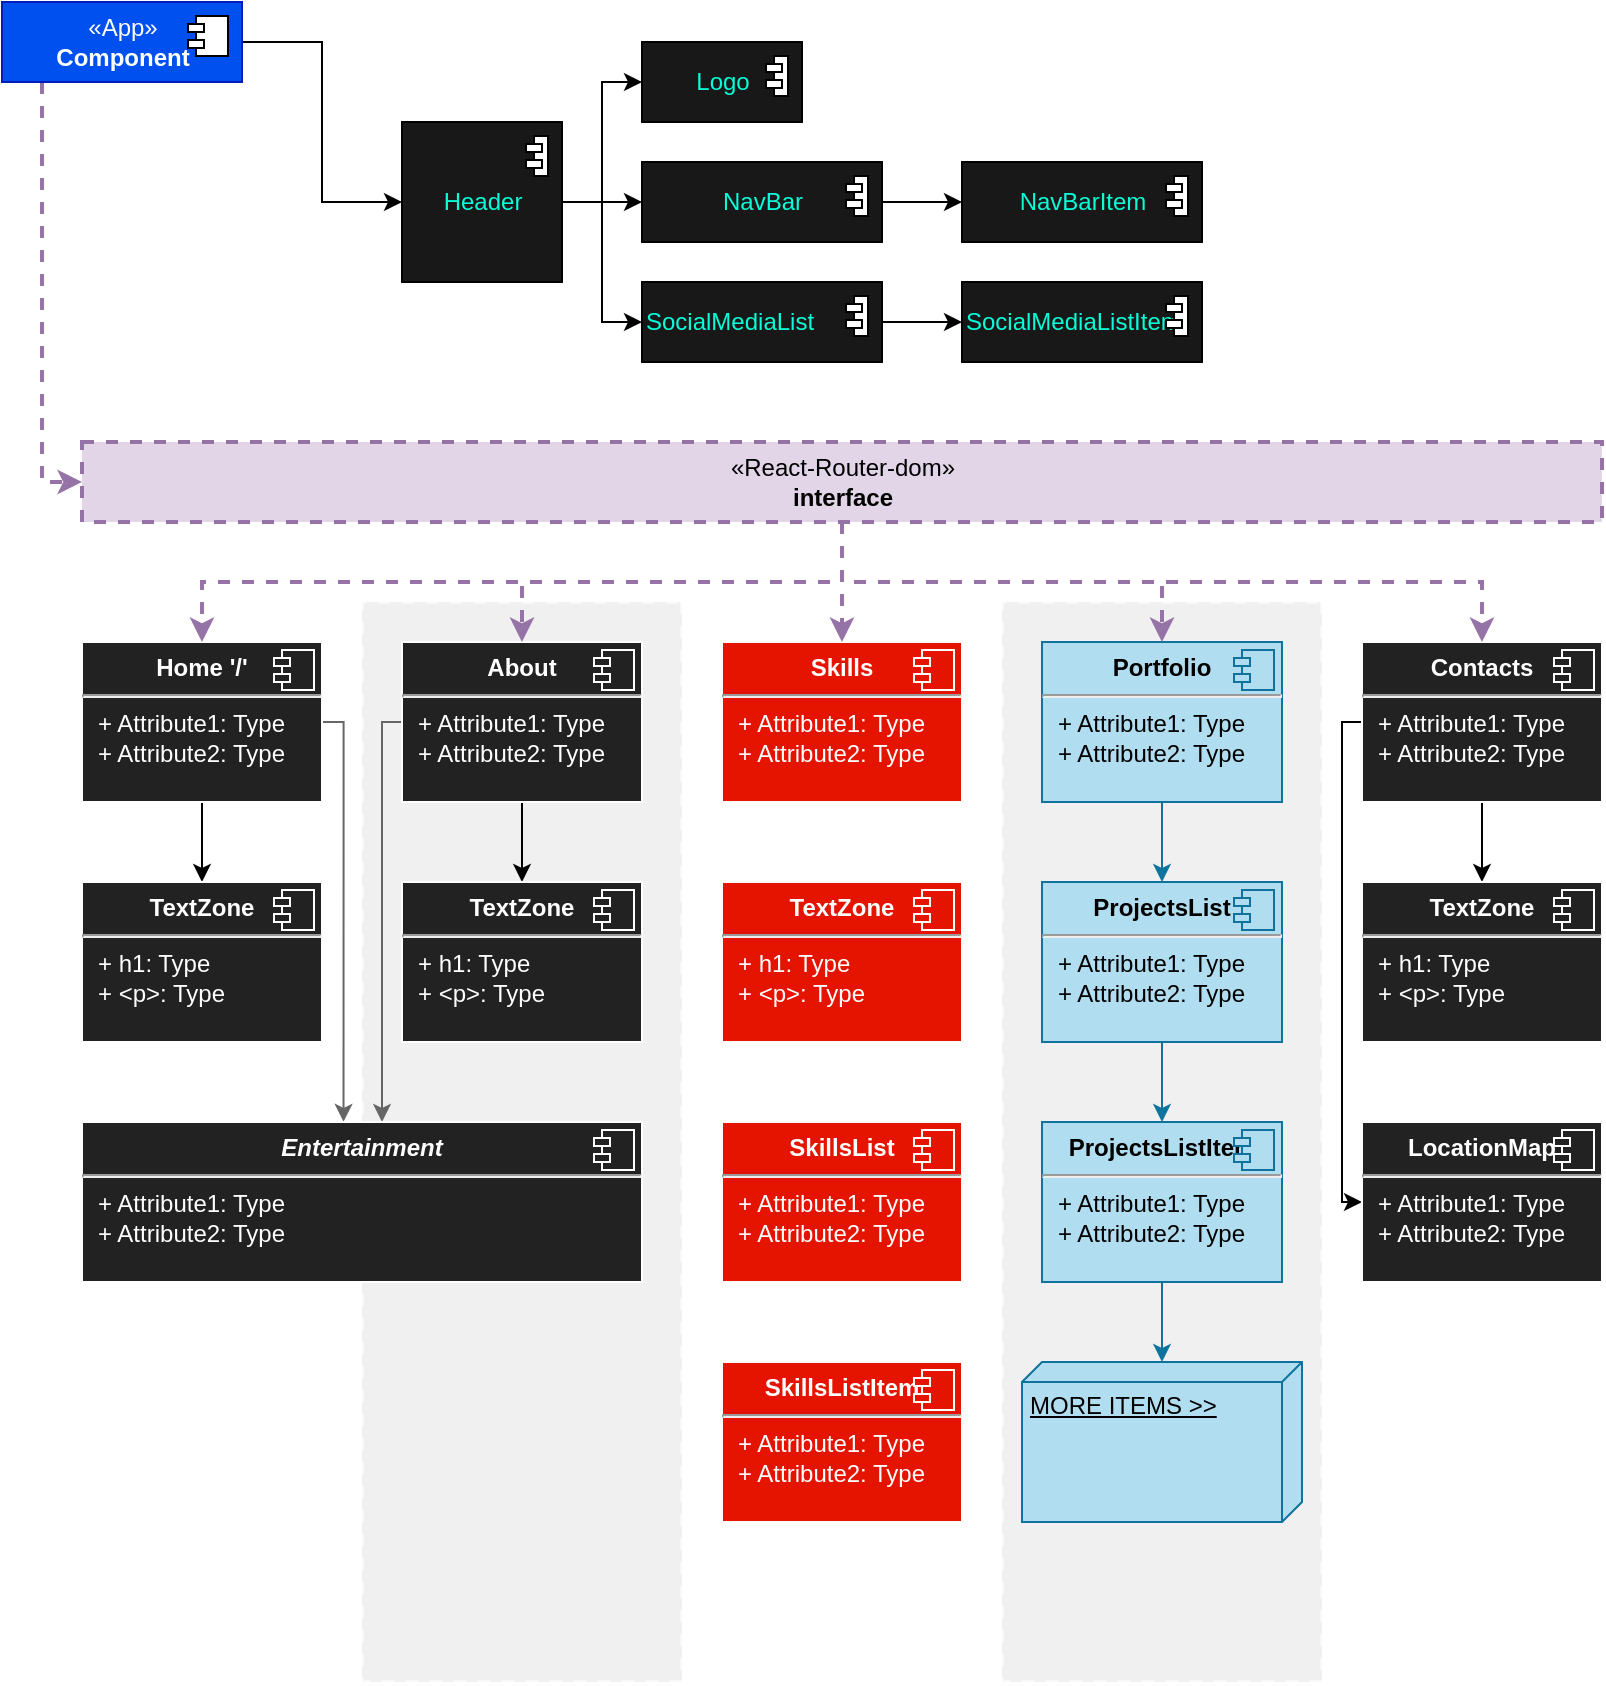 <mxfile version="14.1.8" type="device" pages="3"><diagram id="J6ObZEXOamlkJcI2f9QX" name="Page-1"><mxGraphModel dx="1422" dy="839" grid="1" gridSize="10" guides="1" tooltips="1" connect="1" arrows="1" fold="1" page="1" pageScale="1" pageWidth="827" pageHeight="1169" math="0" shadow="0"><root><mxCell id="0"/><mxCell id="1" parent="0"/><mxCell id="Z5qd-bYq5E3X8kRsBepY-2" value="" style="rounded=0;whiteSpace=wrap;html=1;dashed=1;strokeColor=#FFFFFF;strokeWidth=2;fontColor=#FFFFFF;align=left;fillColor=#E6E6E6;opacity=60;direction=south;" vertex="1" parent="1"><mxGeometry x="500" y="300" width="160" height="540" as="geometry"/></mxCell><mxCell id="Z5qd-bYq5E3X8kRsBepY-1" value="" style="rounded=0;whiteSpace=wrap;html=1;dashed=1;strokeColor=#FFFFFF;strokeWidth=2;fontColor=#FFFFFF;align=left;fillColor=#E6E6E6;opacity=60;direction=south;" vertex="1" parent="1"><mxGeometry x="180" y="300" width="160" height="540" as="geometry"/></mxCell><mxCell id="VD9a4m_4JZtE_45SuSU3-88" value="" style="edgeStyle=orthogonalEdgeStyle;rounded=0;orthogonalLoop=1;jettySize=auto;html=1;fontColor=#FFFFFF;fillColor=#b1ddf0;strokeColor=#10739e;" edge="1" parent="1" source="VD9a4m_4JZtE_45SuSU3-3" target="VD9a4m_4JZtE_45SuSU3-30"><mxGeometry relative="1" as="geometry"/></mxCell><mxCell id="VD9a4m_4JZtE_45SuSU3-3" value="&lt;p style=&quot;margin: 0px ; margin-top: 6px ; text-align: center&quot;&gt;&lt;b&gt;Portfolio&lt;/b&gt;&lt;/p&gt;&lt;hr&gt;&lt;p style=&quot;margin: 0px ; margin-left: 8px&quot;&gt;+ Attribute1: Type&lt;br&gt;+ Attribute2: Type&lt;/p&gt;" style="align=left;overflow=fill;html=1;dropTarget=0;fillColor=#b1ddf0;strokeColor=#10739e;" vertex="1" parent="1"><mxGeometry x="520" y="320" width="120" height="80" as="geometry"/></mxCell><mxCell id="VD9a4m_4JZtE_45SuSU3-4" value="" style="shape=component;jettyWidth=8;jettyHeight=4;fillColor=#b1ddf0;strokeColor=#10739e;" vertex="1" parent="VD9a4m_4JZtE_45SuSU3-3"><mxGeometry x="1" width="20" height="20" relative="1" as="geometry"><mxPoint x="-24" y="4" as="offset"/></mxGeometry></mxCell><mxCell id="VD9a4m_4JZtE_45SuSU3-84" value="" style="edgeStyle=orthogonalEdgeStyle;rounded=0;orthogonalLoop=1;jettySize=auto;html=1;fontColor=#FFFFFF;" edge="1" parent="1" source="VD9a4m_4JZtE_45SuSU3-5" target="VD9a4m_4JZtE_45SuSU3-25"><mxGeometry relative="1" as="geometry"/></mxCell><mxCell id="Z5qd-bYq5E3X8kRsBepY-4" style="edgeStyle=orthogonalEdgeStyle;rounded=0;orthogonalLoop=1;jettySize=auto;html=1;strokeColor=#666666;strokeWidth=1;fontColor=#FFFFFF;" edge="1" parent="1" source="VD9a4m_4JZtE_45SuSU3-5" target="VD9a4m_4JZtE_45SuSU3-34"><mxGeometry relative="1" as="geometry"><Array as="points"><mxPoint x="190" y="360"/></Array></mxGeometry></mxCell><mxCell id="VD9a4m_4JZtE_45SuSU3-5" value="&lt;p style=&quot;margin: 0px ; margin-top: 6px ; text-align: center&quot;&gt;&lt;b&gt;About&lt;/b&gt;&lt;/p&gt;&lt;hr&gt;&lt;p style=&quot;margin: 0px ; margin-left: 8px&quot;&gt;+ Attribute1: Type&lt;br&gt;+ Attribute2: Type&lt;/p&gt;" style="align=left;overflow=fill;html=1;dropTarget=0;fillColor=#222222;strokeColor=#FFFFFF;fontColor=#FFFFFF;" vertex="1" parent="1"><mxGeometry x="200" y="320" width="120" height="80" as="geometry"/></mxCell><mxCell id="VD9a4m_4JZtE_45SuSU3-6" value="" style="shape=component;jettyWidth=8;jettyHeight=4;fillColor=#222222;strokeColor=#FFFFFF;fontColor=#FFFFFF;" vertex="1" parent="VD9a4m_4JZtE_45SuSU3-5"><mxGeometry x="1" width="20" height="20" relative="1" as="geometry"><mxPoint x="-24" y="4" as="offset"/></mxGeometry></mxCell><mxCell id="VD9a4m_4JZtE_45SuSU3-83" value="" style="edgeStyle=orthogonalEdgeStyle;rounded=0;orthogonalLoop=1;jettySize=auto;html=1;fontColor=#FFFFFF;" edge="1" parent="1" source="VD9a4m_4JZtE_45SuSU3-7" target="VD9a4m_4JZtE_45SuSU3-23"><mxGeometry relative="1" as="geometry"/></mxCell><mxCell id="Z5qd-bYq5E3X8kRsBepY-3" style="edgeStyle=orthogonalEdgeStyle;rounded=0;orthogonalLoop=1;jettySize=auto;html=1;entryX=0.467;entryY=-0.001;entryDx=0;entryDy=0;entryPerimeter=0;strokeColor=#666666;strokeWidth=1;fontColor=#FFFFFF;" edge="1" parent="1" source="VD9a4m_4JZtE_45SuSU3-7" target="VD9a4m_4JZtE_45SuSU3-34"><mxGeometry relative="1" as="geometry"><Array as="points"><mxPoint x="171" y="360"/></Array></mxGeometry></mxCell><mxCell id="VD9a4m_4JZtE_45SuSU3-7" value="&lt;p style=&quot;margin: 0px ; margin-top: 6px ; text-align: center&quot;&gt;&lt;b&gt;Home '&lt;/b&gt;&lt;b&gt;/'&lt;/b&gt;&lt;/p&gt;&lt;hr&gt;&lt;p style=&quot;margin: 0px ; margin-left: 8px&quot;&gt;+ Attribute1: Type&lt;br&gt;+ Attribute2: Type&lt;/p&gt;" style="align=left;overflow=fill;html=1;dropTarget=0;fillColor=#222222;strokeColor=#FFFFFF;fontColor=#FFFFFF;" vertex="1" parent="1"><mxGeometry x="40" y="320" width="120" height="80" as="geometry"/></mxCell><mxCell id="VD9a4m_4JZtE_45SuSU3-8" value="" style="shape=component;jettyWidth=8;jettyHeight=4;fillColor=#222222;strokeColor=#FFFFFF;fontColor=#FFFFFF;" vertex="1" parent="VD9a4m_4JZtE_45SuSU3-7"><mxGeometry x="1" width="20" height="20" relative="1" as="geometry"><mxPoint x="-24" y="4" as="offset"/></mxGeometry></mxCell><mxCell id="VD9a4m_4JZtE_45SuSU3-89" value="" style="edgeStyle=orthogonalEdgeStyle;rounded=0;orthogonalLoop=1;jettySize=auto;html=1;fontColor=#FFFFFF;" edge="1" parent="1" source="VD9a4m_4JZtE_45SuSU3-9" target="VD9a4m_4JZtE_45SuSU3-19"><mxGeometry relative="1" as="geometry"/></mxCell><mxCell id="VD9a4m_4JZtE_45SuSU3-93" style="edgeStyle=orthogonalEdgeStyle;rounded=0;orthogonalLoop=1;jettySize=auto;html=1;entryX=0;entryY=0.5;entryDx=0;entryDy=0;fontColor=#FFFFFF;" edge="1" parent="1" source="VD9a4m_4JZtE_45SuSU3-9" target="VD9a4m_4JZtE_45SuSU3-32"><mxGeometry relative="1" as="geometry"><Array as="points"><mxPoint x="670" y="360"/><mxPoint x="670" y="600"/></Array></mxGeometry></mxCell><mxCell id="VD9a4m_4JZtE_45SuSU3-9" value="&lt;p style=&quot;margin: 0px ; margin-top: 6px ; text-align: center&quot;&gt;&lt;b&gt;Contacts&lt;/b&gt;&lt;/p&gt;&lt;hr&gt;&lt;p style=&quot;margin: 0px ; margin-left: 8px&quot;&gt;+ Attribute1: Type&lt;br&gt;+ Attribute2: Type&lt;/p&gt;" style="align=left;overflow=fill;html=1;dropTarget=0;fillColor=#222222;strokeColor=#FFFFFF;fontColor=#FFFFFF;" vertex="1" parent="1"><mxGeometry x="680" y="320" width="120" height="80" as="geometry"/></mxCell><mxCell id="VD9a4m_4JZtE_45SuSU3-10" value="" style="shape=component;jettyWidth=8;jettyHeight=4;fillColor=#222222;strokeColor=#FFFFFF;fontColor=#FFFFFF;" vertex="1" parent="VD9a4m_4JZtE_45SuSU3-9"><mxGeometry x="1" width="20" height="20" relative="1" as="geometry"><mxPoint x="-24" y="4" as="offset"/></mxGeometry></mxCell><mxCell id="VD9a4m_4JZtE_45SuSU3-13" value="&lt;p style=&quot;margin: 0px ; margin-top: 6px ; text-align: center&quot;&gt;&lt;b&gt;TextZone&lt;/b&gt;&lt;/p&gt;&lt;hr&gt;&lt;p style=&quot;margin: 0px ; margin-left: 8px&quot;&gt;+ h1: Type&lt;br&gt;+ &amp;lt;p&amp;gt;: Type&lt;/p&gt;" style="align=left;overflow=fill;html=1;dropTarget=0;fillColor=#e51400;fontColor=#ffffff;strokeColor=#FFFFFF;" vertex="1" parent="1"><mxGeometry x="360" y="440" width="120" height="80" as="geometry"/></mxCell><mxCell id="VD9a4m_4JZtE_45SuSU3-14" value="" style="shape=component;jettyWidth=8;jettyHeight=4;fillColor=#e51400;fontColor=#ffffff;strokeColor=#FFFFFF;" vertex="1" parent="VD9a4m_4JZtE_45SuSU3-13"><mxGeometry x="1" width="20" height="20" relative="1" as="geometry"><mxPoint x="-24" y="4" as="offset"/></mxGeometry></mxCell><mxCell id="VD9a4m_4JZtE_45SuSU3-87" value="" style="edgeStyle=orthogonalEdgeStyle;rounded=0;orthogonalLoop=1;jettySize=auto;html=1;fontColor=#FFFFFF;fillColor=#e51400;strokeColor=#FFFFFF;" edge="1" parent="1" source="VD9a4m_4JZtE_45SuSU3-15" target="VD9a4m_4JZtE_45SuSU3-13"><mxGeometry relative="1" as="geometry"/></mxCell><mxCell id="VD9a4m_4JZtE_45SuSU3-92" style="edgeStyle=orthogonalEdgeStyle;rounded=0;orthogonalLoop=1;jettySize=auto;html=1;entryX=-0.002;entryY=0.646;entryDx=0;entryDy=0;entryPerimeter=0;fontColor=#FFFFFF;fillColor=#e51400;strokeColor=#FFFFFF;" edge="1" parent="1" source="VD9a4m_4JZtE_45SuSU3-15" target="VD9a4m_4JZtE_45SuSU3-17"><mxGeometry relative="1" as="geometry"><Array as="points"><mxPoint x="350" y="360"/><mxPoint x="350" y="612"/></Array></mxGeometry></mxCell><mxCell id="VD9a4m_4JZtE_45SuSU3-15" value="&lt;p style=&quot;margin: 0px ; margin-top: 6px ; text-align: center&quot;&gt;&lt;b&gt;Skills&lt;/b&gt;&lt;/p&gt;&lt;hr&gt;&lt;p style=&quot;margin: 0px ; margin-left: 8px&quot;&gt;+ Attribute1: Type&lt;br&gt;+ Attribute2: Type&lt;/p&gt;" style="align=left;overflow=fill;html=1;dropTarget=0;fillColor=#e51400;fontColor=#ffffff;strokeColor=#FFFFFF;" vertex="1" parent="1"><mxGeometry x="360" y="320" width="120" height="80" as="geometry"/></mxCell><mxCell id="VD9a4m_4JZtE_45SuSU3-16" value="" style="shape=component;jettyWidth=8;jettyHeight=4;fillColor=#e51400;fontColor=#ffffff;strokeColor=#FFFFFF;" vertex="1" parent="VD9a4m_4JZtE_45SuSU3-15"><mxGeometry x="1" width="20" height="20" relative="1" as="geometry"><mxPoint x="-24" y="4" as="offset"/></mxGeometry></mxCell><mxCell id="VD9a4m_4JZtE_45SuSU3-91" value="" style="edgeStyle=orthogonalEdgeStyle;rounded=0;orthogonalLoop=1;jettySize=auto;html=1;fontColor=#FFFFFF;fillColor=#e51400;strokeColor=#FFFFFF;" edge="1" parent="1" source="VD9a4m_4JZtE_45SuSU3-17" target="VD9a4m_4JZtE_45SuSU3-38"><mxGeometry relative="1" as="geometry"/></mxCell><mxCell id="VD9a4m_4JZtE_45SuSU3-17" value="&lt;p style=&quot;margin: 0px ; margin-top: 6px ; text-align: center&quot;&gt;&lt;b&gt;SkillsList&lt;/b&gt;&lt;/p&gt;&lt;hr&gt;&lt;p style=&quot;margin: 0px ; margin-left: 8px&quot;&gt;+ Attribute1: Type&lt;br&gt;+ Attribute2: Type&lt;/p&gt;" style="align=left;overflow=fill;html=1;dropTarget=0;fillColor=#e51400;fontColor=#ffffff;strokeColor=#FFFFFF;" vertex="1" parent="1"><mxGeometry x="360" y="560" width="120" height="80" as="geometry"/></mxCell><mxCell id="VD9a4m_4JZtE_45SuSU3-18" value="" style="shape=component;jettyWidth=8;jettyHeight=4;fillColor=#e51400;fontColor=#ffffff;strokeColor=#FFFFFF;" vertex="1" parent="VD9a4m_4JZtE_45SuSU3-17"><mxGeometry x="1" width="20" height="20" relative="1" as="geometry"><mxPoint x="-24" y="4" as="offset"/></mxGeometry></mxCell><mxCell id="VD9a4m_4JZtE_45SuSU3-19" value="&lt;p style=&quot;margin: 0px ; margin-top: 6px ; text-align: center&quot;&gt;&lt;b&gt;TextZone&lt;/b&gt;&lt;/p&gt;&lt;hr&gt;&lt;p style=&quot;margin: 0px ; margin-left: 8px&quot;&gt;+ h1: Type&lt;br&gt;+ &amp;lt;p&amp;gt;: Type&lt;/p&gt;" style="align=left;overflow=fill;html=1;dropTarget=0;fillColor=#222222;strokeColor=#FFFFFF;fontColor=#FFFFFF;" vertex="1" parent="1"><mxGeometry x="680" y="440" width="120" height="80" as="geometry"/></mxCell><mxCell id="VD9a4m_4JZtE_45SuSU3-20" value="" style="shape=component;jettyWidth=8;jettyHeight=4;fillColor=#222222;strokeColor=#FFFFFF;fontColor=#FFFFFF;" vertex="1" parent="VD9a4m_4JZtE_45SuSU3-19"><mxGeometry x="1" width="20" height="20" relative="1" as="geometry"><mxPoint x="-24" y="4" as="offset"/></mxGeometry></mxCell><mxCell id="VD9a4m_4JZtE_45SuSU3-23" value="&lt;p style=&quot;margin: 0px ; margin-top: 6px ; text-align: center&quot;&gt;&lt;b&gt;TextZone&lt;/b&gt;&lt;/p&gt;&lt;hr&gt;&lt;p style=&quot;margin: 0px ; margin-left: 8px&quot;&gt;+ h1: Type&lt;br&gt;+ &amp;lt;p&amp;gt;: Type&lt;/p&gt;" style="align=left;overflow=fill;html=1;dropTarget=0;fillColor=#222222;strokeColor=#FFFFFF;fontColor=#FFFFFF;" vertex="1" parent="1"><mxGeometry x="40" y="440" width="120" height="80" as="geometry"/></mxCell><mxCell id="VD9a4m_4JZtE_45SuSU3-24" value="" style="shape=component;jettyWidth=8;jettyHeight=4;fillColor=#222222;strokeColor=#FFFFFF;fontColor=#FFFFFF;" vertex="1" parent="VD9a4m_4JZtE_45SuSU3-23"><mxGeometry x="1" width="20" height="20" relative="1" as="geometry"><mxPoint x="-24" y="4" as="offset"/></mxGeometry></mxCell><mxCell id="VD9a4m_4JZtE_45SuSU3-25" value="&lt;p style=&quot;margin: 0px ; margin-top: 6px ; text-align: center&quot;&gt;&lt;b&gt;TextZone&lt;/b&gt;&lt;/p&gt;&lt;hr&gt;&lt;p style=&quot;margin: 0px ; margin-left: 8px&quot;&gt;+ h1: Type&lt;br&gt;+ &amp;lt;p&amp;gt;: Type&lt;/p&gt;" style="align=left;overflow=fill;html=1;dropTarget=0;fillColor=#222222;strokeColor=#FFFFFF;fontColor=#FFFFFF;" vertex="1" parent="1"><mxGeometry x="200" y="440" width="120" height="80" as="geometry"/></mxCell><mxCell id="VD9a4m_4JZtE_45SuSU3-26" value="" style="shape=component;jettyWidth=8;jettyHeight=4;fillColor=#222222;strokeColor=#FFFFFF;fontColor=#FFFFFF;" vertex="1" parent="VD9a4m_4JZtE_45SuSU3-25"><mxGeometry x="1" width="20" height="20" relative="1" as="geometry"><mxPoint x="-24" y="4" as="offset"/></mxGeometry></mxCell><mxCell id="VD9a4m_4JZtE_45SuSU3-90" value="" style="edgeStyle=orthogonalEdgeStyle;rounded=0;orthogonalLoop=1;jettySize=auto;html=1;fontColor=#FFFFFF;fillColor=#b1ddf0;strokeColor=#10739e;" edge="1" parent="1" source="VD9a4m_4JZtE_45SuSU3-30" target="VD9a4m_4JZtE_45SuSU3-36"><mxGeometry relative="1" as="geometry"/></mxCell><mxCell id="VD9a4m_4JZtE_45SuSU3-30" value="&lt;p style=&quot;margin: 0px ; margin-top: 6px ; text-align: center&quot;&gt;&lt;b&gt;ProjectsList&lt;/b&gt;&lt;/p&gt;&lt;hr&gt;&lt;p style=&quot;margin: 0px ; margin-left: 8px&quot;&gt;+ Attribute1: Type&lt;br&gt;+ Attribute2: Type&lt;/p&gt;" style="align=left;overflow=fill;html=1;dropTarget=0;fillColor=#b1ddf0;strokeColor=#10739e;" vertex="1" parent="1"><mxGeometry x="520" y="440" width="120" height="80" as="geometry"/></mxCell><mxCell id="VD9a4m_4JZtE_45SuSU3-31" value="" style="shape=component;jettyWidth=8;jettyHeight=4;fillColor=#b1ddf0;strokeColor=#10739e;" vertex="1" parent="VD9a4m_4JZtE_45SuSU3-30"><mxGeometry x="1" width="20" height="20" relative="1" as="geometry"><mxPoint x="-24" y="4" as="offset"/></mxGeometry></mxCell><mxCell id="VD9a4m_4JZtE_45SuSU3-32" value="&lt;p style=&quot;margin: 0px ; margin-top: 6px ; text-align: center&quot;&gt;&lt;b&gt;LocationMap&lt;/b&gt;&lt;/p&gt;&lt;hr&gt;&lt;p style=&quot;margin: 0px ; margin-left: 8px&quot;&gt;+ Attribute1: Type&lt;br&gt;+ Attribute2: Type&lt;/p&gt;" style="align=left;overflow=fill;html=1;dropTarget=0;fillColor=#222222;strokeColor=#FFFFFF;fontColor=#FFFFFF;" vertex="1" parent="1"><mxGeometry x="680" y="560" width="120" height="80" as="geometry"/></mxCell><mxCell id="VD9a4m_4JZtE_45SuSU3-33" value="" style="shape=component;jettyWidth=8;jettyHeight=4;fillColor=#222222;strokeColor=#FFFFFF;fontColor=#FFFFFF;" vertex="1" parent="VD9a4m_4JZtE_45SuSU3-32"><mxGeometry x="1" width="20" height="20" relative="1" as="geometry"><mxPoint x="-24" y="4" as="offset"/></mxGeometry></mxCell><mxCell id="VD9a4m_4JZtE_45SuSU3-34" value="&lt;p style=&quot;margin: 0px ; margin-top: 6px ; text-align: center&quot;&gt;&lt;b&gt;&lt;i&gt;Entertainment&lt;/i&gt;&lt;/b&gt;&lt;/p&gt;&lt;hr&gt;&lt;p style=&quot;margin: 0px ; margin-left: 8px&quot;&gt;+ Attribute1: Type&lt;br&gt;+ Attribute2: Type&lt;/p&gt;" style="align=left;overflow=fill;html=1;dropTarget=0;fillColor=#222222;strokeColor=#FFFFFF;fontColor=#FFFFFF;" vertex="1" parent="1"><mxGeometry x="40" y="560" width="280" height="80" as="geometry"/></mxCell><mxCell id="VD9a4m_4JZtE_45SuSU3-35" value="" style="shape=component;jettyWidth=8;jettyHeight=4;fillColor=#222222;strokeColor=#FFFFFF;fontColor=#FFFFFF;" vertex="1" parent="VD9a4m_4JZtE_45SuSU3-34"><mxGeometry x="1" width="20" height="20" relative="1" as="geometry"><mxPoint x="-24" y="4" as="offset"/></mxGeometry></mxCell><mxCell id="0CDUMS3daR4hc5YtAm3k-3" value="" style="edgeStyle=orthogonalEdgeStyle;rounded=0;jumpStyle=gap;orthogonalLoop=1;jettySize=auto;html=1;strokeColor=#FFFFFF;strokeWidth=1;" edge="1" parent="1" source="VD9a4m_4JZtE_45SuSU3-36" target="0CDUMS3daR4hc5YtAm3k-2"><mxGeometry relative="1" as="geometry"/></mxCell><mxCell id="0CDUMS3daR4hc5YtAm3k-4" style="edgeStyle=orthogonalEdgeStyle;rounded=0;jumpStyle=gap;orthogonalLoop=1;jettySize=auto;html=1;strokeColor=#10739e;strokeWidth=1;fillColor=#b1ddf0;" edge="1" parent="1" source="VD9a4m_4JZtE_45SuSU3-36" target="0CDUMS3daR4hc5YtAm3k-2"><mxGeometry relative="1" as="geometry"/></mxCell><mxCell id="VD9a4m_4JZtE_45SuSU3-36" value="&lt;p style=&quot;margin: 0px ; margin-top: 6px ; text-align: center&quot;&gt;&lt;b&gt;ProjectsListItem&lt;/b&gt;&lt;/p&gt;&lt;hr&gt;&lt;p style=&quot;margin: 0px ; margin-left: 8px&quot;&gt;+ Attribute1: Type&lt;br&gt;+ Attribute2: Type&lt;/p&gt;" style="align=left;overflow=fill;html=1;dropTarget=0;fillColor=#b1ddf0;strokeColor=#10739e;" vertex="1" parent="1"><mxGeometry x="520" y="560" width="120" height="80" as="geometry"/></mxCell><mxCell id="VD9a4m_4JZtE_45SuSU3-37" value="" style="shape=component;jettyWidth=8;jettyHeight=4;fillColor=#b1ddf0;strokeColor=#10739e;" vertex="1" parent="VD9a4m_4JZtE_45SuSU3-36"><mxGeometry x="1" width="20" height="20" relative="1" as="geometry"><mxPoint x="-24" y="4" as="offset"/></mxGeometry></mxCell><mxCell id="VD9a4m_4JZtE_45SuSU3-38" value="&lt;p style=&quot;margin: 0px ; margin-top: 6px ; text-align: center&quot;&gt;&lt;b&gt;SkillsListItem&lt;/b&gt;&lt;/p&gt;&lt;hr&gt;&lt;p style=&quot;margin: 0px ; margin-left: 8px&quot;&gt;+ Attribute1: Type&lt;br&gt;+ Attribute2: Type&lt;/p&gt;" style="align=left;overflow=fill;html=1;dropTarget=0;fillColor=#e51400;fontColor=#ffffff;strokeColor=#FFFFFF;" vertex="1" parent="1"><mxGeometry x="360" y="680" width="120" height="80" as="geometry"/></mxCell><mxCell id="VD9a4m_4JZtE_45SuSU3-39" value="" style="shape=component;jettyWidth=8;jettyHeight=4;fillColor=#e51400;fontColor=#ffffff;strokeColor=#FFFFFF;" vertex="1" parent="VD9a4m_4JZtE_45SuSU3-38"><mxGeometry x="1" width="20" height="20" relative="1" as="geometry"><mxPoint x="-24" y="4" as="offset"/></mxGeometry></mxCell><mxCell id="VD9a4m_4JZtE_45SuSU3-43" style="edgeStyle=orthogonalEdgeStyle;rounded=0;orthogonalLoop=1;jettySize=auto;html=1;strokeColor=#9673a6;dashed=1;strokeWidth=2;fillColor=#e1d5e7;" edge="1" parent="1" source="VD9a4m_4JZtE_45SuSU3-41" target="VD9a4m_4JZtE_45SuSU3-7"><mxGeometry relative="1" as="geometry"/></mxCell><mxCell id="VD9a4m_4JZtE_45SuSU3-47" style="edgeStyle=orthogonalEdgeStyle;rounded=0;orthogonalLoop=1;jettySize=auto;html=1;strokeColor=#9673a6;dashed=1;strokeWidth=2;fillColor=#e1d5e7;" edge="1" parent="1" source="VD9a4m_4JZtE_45SuSU3-41" target="VD9a4m_4JZtE_45SuSU3-15"><mxGeometry relative="1" as="geometry"/></mxCell><mxCell id="VD9a4m_4JZtE_45SuSU3-48" style="edgeStyle=orthogonalEdgeStyle;rounded=0;orthogonalLoop=1;jettySize=auto;html=1;strokeColor=#9673a6;dashed=1;strokeWidth=2;fillColor=#e1d5e7;" edge="1" parent="1" source="VD9a4m_4JZtE_45SuSU3-41" target="VD9a4m_4JZtE_45SuSU3-5"><mxGeometry relative="1" as="geometry"/></mxCell><mxCell id="VD9a4m_4JZtE_45SuSU3-49" style="edgeStyle=orthogonalEdgeStyle;rounded=0;orthogonalLoop=1;jettySize=auto;html=1;entryX=0.5;entryY=0;entryDx=0;entryDy=0;strokeColor=#9673a6;dashed=1;strokeWidth=2;fillColor=#e1d5e7;" edge="1" parent="1" source="VD9a4m_4JZtE_45SuSU3-41" target="VD9a4m_4JZtE_45SuSU3-3"><mxGeometry relative="1" as="geometry"/></mxCell><mxCell id="VD9a4m_4JZtE_45SuSU3-50" style="edgeStyle=orthogonalEdgeStyle;rounded=0;orthogonalLoop=1;jettySize=auto;html=1;strokeColor=#9673a6;dashed=1;strokeWidth=2;fillColor=#e1d5e7;" edge="1" parent="1" source="VD9a4m_4JZtE_45SuSU3-41" target="VD9a4m_4JZtE_45SuSU3-9"><mxGeometry relative="1" as="geometry"/></mxCell><mxCell id="VD9a4m_4JZtE_45SuSU3-41" value="«React-Router-dom»&lt;br&gt;&lt;b&gt;interface&lt;/b&gt;" style="html=1;dropTarget=0;fillColor=#e1d5e7;dashed=1;strokeWidth=2;strokeColor=#9673a6;perimeterSpacing=0;" vertex="1" parent="1"><mxGeometry x="40" y="220" width="760" height="40" as="geometry"/></mxCell><mxCell id="VD9a4m_4JZtE_45SuSU3-81" style="edgeStyle=orthogonalEdgeStyle;rounded=0;orthogonalLoop=1;jettySize=auto;html=1;entryX=0;entryY=0.5;entryDx=0;entryDy=0;exitX=1;exitY=0.5;exitDx=0;exitDy=0;" edge="1" parent="1" source="VD9a4m_4JZtE_45SuSU3-55" target="VD9a4m_4JZtE_45SuSU3-61"><mxGeometry relative="1" as="geometry"><mxPoint x="140" y="20" as="sourcePoint"/></mxGeometry></mxCell><mxCell id="VD9a4m_4JZtE_45SuSU3-82" style="edgeStyle=orthogonalEdgeStyle;rounded=0;orthogonalLoop=1;jettySize=auto;html=1;entryX=0;entryY=0.5;entryDx=0;entryDy=0;strokeWidth=2;dashed=1;strokeColor=#9673a6;fillColor=#e1d5e7;" edge="1" parent="1" source="VD9a4m_4JZtE_45SuSU3-55" target="VD9a4m_4JZtE_45SuSU3-41"><mxGeometry relative="1" as="geometry"><Array as="points"><mxPoint x="20" y="240"/></Array></mxGeometry></mxCell><mxCell id="VD9a4m_4JZtE_45SuSU3-55" value="«App»&lt;br&gt;&lt;b&gt;Component&lt;/b&gt;" style="html=1;dropTarget=0;fillColor=#0050ef;strokeColor=#001DBC;fontColor=#ffffff;" vertex="1" parent="1"><mxGeometry width="120" height="40" as="geometry"/></mxCell><mxCell id="VD9a4m_4JZtE_45SuSU3-56" value="" style="shape=module;jettyWidth=8;jettyHeight=4;" vertex="1" parent="VD9a4m_4JZtE_45SuSU3-55"><mxGeometry x="1" width="20" height="20" relative="1" as="geometry"><mxPoint x="-27" y="7" as="offset"/></mxGeometry></mxCell><mxCell id="VD9a4m_4JZtE_45SuSU3-78" value="" style="edgeStyle=orthogonalEdgeStyle;rounded=0;orthogonalLoop=1;jettySize=auto;html=1;" edge="1" parent="1" source="VD9a4m_4JZtE_45SuSU3-59" target="VD9a4m_4JZtE_45SuSU3-66"><mxGeometry relative="1" as="geometry"/></mxCell><mxCell id="VD9a4m_4JZtE_45SuSU3-59" value="NavBar" style="html=1;dropTarget=0;fontColor=#08fdd8;fillColor=#181818;" vertex="1" parent="1"><mxGeometry x="320" y="80" width="120" height="40" as="geometry"/></mxCell><mxCell id="VD9a4m_4JZtE_45SuSU3-60" value="" style="shape=module;jettyWidth=8;jettyHeight=4;" vertex="1" parent="VD9a4m_4JZtE_45SuSU3-59"><mxGeometry x="1" width="11" height="20" relative="1" as="geometry"><mxPoint x="-18" y="7" as="offset"/></mxGeometry></mxCell><mxCell id="VD9a4m_4JZtE_45SuSU3-75" value="" style="edgeStyle=orthogonalEdgeStyle;rounded=0;orthogonalLoop=1;jettySize=auto;html=1;" edge="1" parent="1" source="VD9a4m_4JZtE_45SuSU3-61" target="VD9a4m_4JZtE_45SuSU3-59"><mxGeometry relative="1" as="geometry"/></mxCell><mxCell id="VD9a4m_4JZtE_45SuSU3-77" style="edgeStyle=orthogonalEdgeStyle;rounded=0;orthogonalLoop=1;jettySize=auto;html=1;entryX=0;entryY=0.5;entryDx=0;entryDy=0;" edge="1" parent="1" source="VD9a4m_4JZtE_45SuSU3-61" target="VD9a4m_4JZtE_45SuSU3-68"><mxGeometry relative="1" as="geometry"/></mxCell><mxCell id="VD9a4m_4JZtE_45SuSU3-80" style="edgeStyle=orthogonalEdgeStyle;rounded=0;orthogonalLoop=1;jettySize=auto;html=1;entryX=0;entryY=0.5;entryDx=0;entryDy=0;" edge="1" parent="1" source="VD9a4m_4JZtE_45SuSU3-61" target="VD9a4m_4JZtE_45SuSU3-72"><mxGeometry relative="1" as="geometry"/></mxCell><mxCell id="VD9a4m_4JZtE_45SuSU3-61" value="Header" style="html=1;dropTarget=0;fillColor=#181818;fontColor=#08fdd8;" vertex="1" parent="1"><mxGeometry x="200" y="60" width="80" height="80" as="geometry"/></mxCell><mxCell id="VD9a4m_4JZtE_45SuSU3-62" value="" style="shape=module;jettyWidth=8;jettyHeight=4;" vertex="1" parent="VD9a4m_4JZtE_45SuSU3-61"><mxGeometry x="1" width="11" height="20" relative="1" as="geometry"><mxPoint x="-18" y="7" as="offset"/></mxGeometry></mxCell><mxCell id="VD9a4m_4JZtE_45SuSU3-64" value="SocialMediaListItem" style="html=1;dropTarget=0;align=left;fontColor=#08fdd8;fillColor=#181818;" vertex="1" parent="1"><mxGeometry x="480" y="140" width="120" height="40" as="geometry"/></mxCell><mxCell id="VD9a4m_4JZtE_45SuSU3-65" value="" style="shape=module;jettyWidth=8;jettyHeight=4;" vertex="1" parent="VD9a4m_4JZtE_45SuSU3-64"><mxGeometry x="1" width="11" height="20" relative="1" as="geometry"><mxPoint x="-18" y="7" as="offset"/></mxGeometry></mxCell><mxCell id="VD9a4m_4JZtE_45SuSU3-66" value="NavBarItem" style="html=1;dropTarget=0;fontColor=#08fdd8;fillColor=#181818;" vertex="1" parent="1"><mxGeometry x="480" y="80" width="120" height="40" as="geometry"/></mxCell><mxCell id="VD9a4m_4JZtE_45SuSU3-67" value="" style="shape=module;jettyWidth=8;jettyHeight=4;" vertex="1" parent="VD9a4m_4JZtE_45SuSU3-66"><mxGeometry x="1" width="11" height="20" relative="1" as="geometry"><mxPoint x="-18" y="7" as="offset"/></mxGeometry></mxCell><mxCell id="VD9a4m_4JZtE_45SuSU3-79" value="" style="edgeStyle=orthogonalEdgeStyle;rounded=0;orthogonalLoop=1;jettySize=auto;html=1;" edge="1" parent="1" source="VD9a4m_4JZtE_45SuSU3-68" target="VD9a4m_4JZtE_45SuSU3-64"><mxGeometry relative="1" as="geometry"/></mxCell><mxCell id="VD9a4m_4JZtE_45SuSU3-68" value="SocialMediaList" style="html=1;dropTarget=0;align=left;fontColor=#08fdd8;fillColor=#181818;" vertex="1" parent="1"><mxGeometry x="320" y="140" width="120" height="40" as="geometry"/></mxCell><mxCell id="VD9a4m_4JZtE_45SuSU3-69" value="" style="shape=module;jettyWidth=8;jettyHeight=4;" vertex="1" parent="VD9a4m_4JZtE_45SuSU3-68"><mxGeometry x="1" width="11" height="20" relative="1" as="geometry"><mxPoint x="-18" y="7" as="offset"/></mxGeometry></mxCell><mxCell id="VD9a4m_4JZtE_45SuSU3-72" value="Logo" style="html=1;dropTarget=0;fontColor=#08fdd8;fillColor=#181818;" vertex="1" parent="1"><mxGeometry x="320" y="20" width="80" height="40" as="geometry"/></mxCell><mxCell id="VD9a4m_4JZtE_45SuSU3-73" value="" style="shape=module;jettyWidth=8;jettyHeight=4;" vertex="1" parent="VD9a4m_4JZtE_45SuSU3-72"><mxGeometry x="1" width="11" height="20" relative="1" as="geometry"><mxPoint x="-18" y="7" as="offset"/></mxGeometry></mxCell><mxCell id="0CDUMS3daR4hc5YtAm3k-2" value="MORE ITEMS &amp;gt;&amp;gt;" style="verticalAlign=top;align=left;spacingTop=8;spacingLeft=2;spacingRight=12;shape=cube;size=10;direction=south;fontStyle=4;html=1;strokeWidth=1;strokeColor=#10739e;fillColor=#b1ddf0;" vertex="1" parent="1"><mxGeometry x="510" y="680" width="140" height="80" as="geometry"/></mxCell></root></mxGraphModel></diagram><diagram id="cDX6G5cwCvczJKJ0ZbDu" name="Page-2"><mxGraphModel dx="1209" dy="713" grid="1" gridSize="10" guides="1" tooltips="1" connect="1" arrows="1" fold="1" page="1" pageScale="1" pageWidth="850" pageHeight="1100" background="none" math="0" shadow="0"><root><mxCell id="d1eZ08c1sxA6oLtW2f4x-0"/><mxCell id="d1eZ08c1sxA6oLtW2f4x-1" parent="d1eZ08c1sxA6oLtW2f4x-0"/><mxCell id="FnnHjT9dRS8sp5mdHhue-15" style="edgeStyle=orthogonalEdgeStyle;rounded=0;jumpStyle=gap;orthogonalLoop=1;jettySize=auto;html=1;entryX=0.5;entryY=0;entryDx=0;entryDy=0;strokeWidth=1;fillColor=#b1ddf0;strokeColor=#10739e;" edge="1" parent="d1eZ08c1sxA6oLtW2f4x-1" source="-Zdl5Hzv1o9yTg3GC8t0-0" target="FnnHjT9dRS8sp5mdHhue-10"><mxGeometry relative="1" as="geometry"/></mxCell><mxCell id="FnnHjT9dRS8sp5mdHhue-16" style="edgeStyle=orthogonalEdgeStyle;rounded=0;jumpStyle=gap;orthogonalLoop=1;jettySize=auto;html=1;entryX=0.5;entryY=0;entryDx=0;entryDy=0;strokeWidth=1;fillColor=#b1ddf0;strokeColor=#10739e;" edge="1" parent="d1eZ08c1sxA6oLtW2f4x-1" source="-Zdl5Hzv1o9yTg3GC8t0-0" target="FnnHjT9dRS8sp5mdHhue-12"><mxGeometry relative="1" as="geometry"/></mxCell><mxCell id="-Zdl5Hzv1o9yTg3GC8t0-0" value="&lt;p style=&quot;margin: 0px ; margin-top: 6px ; text-align: center&quot;&gt;&lt;b&gt;ProjectsListItem&lt;/b&gt;&lt;/p&gt;&lt;hr&gt;&lt;p style=&quot;margin: 0px ; margin-left: 8px&quot;&gt;+ Attribute1: Type&lt;br&gt;+ Attribute2: Type&lt;/p&gt;" style="align=left;overflow=fill;html=1;dropTarget=0;fillColor=#b1ddf0;strokeColor=#10739e;" vertex="1" parent="d1eZ08c1sxA6oLtW2f4x-1"><mxGeometry x="334" y="40" width="160" height="120" as="geometry"/></mxCell><mxCell id="-Zdl5Hzv1o9yTg3GC8t0-1" value="" style="shape=component;jettyWidth=8;jettyHeight=4;fillColor=#b1ddf0;strokeColor=#10739e;" vertex="1" parent="-Zdl5Hzv1o9yTg3GC8t0-0"><mxGeometry x="1" width="20" height="20" relative="1" as="geometry"><mxPoint x="-24" y="4" as="offset"/></mxGeometry></mxCell><mxCell id="-Zdl5Hzv1o9yTg3GC8t0-2" value="&lt;p style=&quot;margin: 0px ; margin-top: 6px ; text-align: center&quot;&gt;ProjectTitle&lt;/p&gt;&lt;hr&gt;&lt;p style=&quot;margin: 0px ; margin-left: 8px&quot;&gt;+ title: &amp;lt;h1&amp;gt;&lt;br&gt;+ subTitle: &amp;lt;h2&amp;gt;&lt;/p&gt;" style="align=left;overflow=fill;html=1;dropTarget=0;fillColor=#b1ddf0;strokeColor=#10739e;" vertex="1" parent="d1eZ08c1sxA6oLtW2f4x-1"><mxGeometry x="354" y="280" width="120" height="80" as="geometry"/></mxCell><mxCell id="-Zdl5Hzv1o9yTg3GC8t0-3" value="" style="shape=component;jettyWidth=8;jettyHeight=4;fillColor=#b1ddf0;strokeColor=#10739e;" vertex="1" parent="-Zdl5Hzv1o9yTg3GC8t0-2"><mxGeometry x="1" width="20" height="20" relative="1" as="geometry"><mxPoint x="-24" y="4" as="offset"/></mxGeometry></mxCell><mxCell id="FnnHjT9dRS8sp5mdHhue-0" value="&amp;lt; img /&amp;gt;" style="html=1;strokeWidth=1;fillColor=#fad7ac;strokeColor=#b46504;" vertex="1" parent="d1eZ08c1sxA6oLtW2f4x-1"><mxGeometry x="119.5" y="430" width="81" height="40" as="geometry"/></mxCell><mxCell id="FnnHjT9dRS8sp5mdHhue-5" value="" style="edgeStyle=orthogonalEdgeStyle;rounded=0;jumpStyle=gap;orthogonalLoop=1;jettySize=auto;html=1;strokeWidth=1;fillColor=#b1ddf0;strokeColor=#10739e;" edge="1" parent="d1eZ08c1sxA6oLtW2f4x-1" source="FnnHjT9dRS8sp5mdHhue-1" target="FnnHjT9dRS8sp5mdHhue-3"><mxGeometry relative="1" as="geometry"/></mxCell><mxCell id="FnnHjT9dRS8sp5mdHhue-1" value="&lt;p style=&quot;margin: 0px ; margin-top: 6px ; text-align: center&quot;&gt;StackList&lt;/p&gt;&lt;hr&gt;&lt;p style=&quot;margin: 0px ; margin-left: 8px&quot;&gt;+ Attribute1: Type&lt;br&gt;+ Attribute2: Type&lt;/p&gt;" style="align=left;overflow=fill;html=1;dropTarget=0;fillColor=#b1ddf0;strokeColor=#10739e;" vertex="1" parent="d1eZ08c1sxA6oLtW2f4x-1"><mxGeometry x="354" y="400" width="120" height="80" as="geometry"/></mxCell><mxCell id="FnnHjT9dRS8sp5mdHhue-2" value="" style="shape=component;jettyWidth=8;jettyHeight=4;fillColor=#b1ddf0;strokeColor=#10739e;" vertex="1" parent="FnnHjT9dRS8sp5mdHhue-1"><mxGeometry x="1" width="20" height="20" relative="1" as="geometry"><mxPoint x="-24" y="4" as="offset"/></mxGeometry></mxCell><mxCell id="FnnHjT9dRS8sp5mdHhue-3" value="&lt;p style=&quot;margin: 0px ; margin-top: 6px ; text-align: center&quot;&gt;StackListItem&lt;/p&gt;&lt;hr&gt;&lt;p style=&quot;margin: 0px ; margin-left: 8px&quot;&gt;+ Icon&lt;/p&gt;" style="align=left;overflow=fill;html=1;dropTarget=0;fillColor=#b1ddf0;strokeColor=#10739e;" vertex="1" parent="d1eZ08c1sxA6oLtW2f4x-1"><mxGeometry x="354" y="510" width="120" height="80" as="geometry"/></mxCell><mxCell id="FnnHjT9dRS8sp5mdHhue-4" value="" style="shape=component;jettyWidth=8;jettyHeight=4;fillColor=#b1ddf0;strokeColor=#10739e;" vertex="1" parent="FnnHjT9dRS8sp5mdHhue-3"><mxGeometry x="1" width="20" height="20" relative="1" as="geometry"><mxPoint x="-24" y="4" as="offset"/></mxGeometry></mxCell><mxCell id="FnnHjT9dRS8sp5mdHhue-17" style="edgeStyle=orthogonalEdgeStyle;rounded=0;jumpStyle=gap;orthogonalLoop=1;jettySize=auto;html=1;strokeWidth=1;fillColor=#b1ddf0;strokeColor=#10739e;" edge="1" parent="d1eZ08c1sxA6oLtW2f4x-1" source="FnnHjT9dRS8sp5mdHhue-10" target="FnnHjT9dRS8sp5mdHhue-0"><mxGeometry relative="1" as="geometry"/></mxCell><mxCell id="FnnHjT9dRS8sp5mdHhue-18" style="edgeStyle=orthogonalEdgeStyle;rounded=0;jumpStyle=gap;orthogonalLoop=1;jettySize=auto;html=1;entryX=0;entryY=0.5;entryDx=0;entryDy=0;strokeWidth=1;fillColor=#b1ddf0;strokeColor=#10739e;" edge="1" parent="d1eZ08c1sxA6oLtW2f4x-1" source="FnnHjT9dRS8sp5mdHhue-10" target="-Zdl5Hzv1o9yTg3GC8t0-2"><mxGeometry relative="1" as="geometry"/></mxCell><mxCell id="FnnHjT9dRS8sp5mdHhue-19" style="edgeStyle=orthogonalEdgeStyle;rounded=0;jumpStyle=gap;orthogonalLoop=1;jettySize=auto;html=1;entryX=0;entryY=0.5;entryDx=0;entryDy=0;strokeWidth=1;fillColor=#b1ddf0;strokeColor=#10739e;" edge="1" parent="d1eZ08c1sxA6oLtW2f4x-1" source="FnnHjT9dRS8sp5mdHhue-10" target="FnnHjT9dRS8sp5mdHhue-1"><mxGeometry relative="1" as="geometry"/></mxCell><mxCell id="FnnHjT9dRS8sp5mdHhue-10" value="&lt;p style=&quot;margin: 0px ; margin-top: 6px ; text-align: center&quot;&gt;CardMainView&lt;/p&gt;&lt;hr&gt;&lt;p style=&quot;margin: 0px ; margin-left: 8px&quot;&gt;- &amp;lt;img/&amp;gt;&lt;br&gt;&lt;/p&gt;&lt;p style=&quot;margin: 0px ; margin-left: 8px&quot;&gt;+ &amp;lt;ProjectTitle /&amp;gt;&lt;/p&gt;&lt;p style=&quot;margin: 0px ; margin-left: 8px&quot;&gt;+ &amp;lt;StackList /&amp;gt;&lt;/p&gt;" style="align=left;overflow=fill;html=1;dropTarget=0;fillColor=#b1ddf0;strokeColor=#10739e;" vertex="1" parent="d1eZ08c1sxA6oLtW2f4x-1"><mxGeometry x="80" y="100" width="160" height="160" as="geometry"/></mxCell><mxCell id="FnnHjT9dRS8sp5mdHhue-11" value="" style="shape=component;jettyWidth=8;jettyHeight=4;fillColor=#b1ddf0;strokeColor=#10739e;" vertex="1" parent="FnnHjT9dRS8sp5mdHhue-10"><mxGeometry x="1" width="20" height="20" relative="1" as="geometry"><mxPoint x="-24" y="4" as="offset"/></mxGeometry></mxCell><mxCell id="FnnHjT9dRS8sp5mdHhue-22" style="edgeStyle=orthogonalEdgeStyle;rounded=0;jumpStyle=gap;orthogonalLoop=1;jettySize=auto;html=1;entryX=1;entryY=0.5;entryDx=0;entryDy=0;strokeWidth=1;fillColor=#b1ddf0;strokeColor=#10739e;" edge="1" parent="d1eZ08c1sxA6oLtW2f4x-1" source="FnnHjT9dRS8sp5mdHhue-12" target="-Zdl5Hzv1o9yTg3GC8t0-2"><mxGeometry relative="1" as="geometry"/></mxCell><mxCell id="FnnHjT9dRS8sp5mdHhue-23" style="edgeStyle=orthogonalEdgeStyle;rounded=0;jumpStyle=gap;orthogonalLoop=1;jettySize=auto;html=1;entryX=1;entryY=0.5;entryDx=0;entryDy=0;strokeWidth=1;fillColor=#b1ddf0;strokeColor=#10739e;" edge="1" parent="d1eZ08c1sxA6oLtW2f4x-1" source="FnnHjT9dRS8sp5mdHhue-12" target="FnnHjT9dRS8sp5mdHhue-1"><mxGeometry relative="1" as="geometry"/></mxCell><mxCell id="ylU2mkIsRPLJAvNY_AjP-4" style="edgeStyle=orthogonalEdgeStyle;rounded=0;jumpStyle=gap;orthogonalLoop=1;jettySize=auto;html=1;entryX=0;entryY=0.5;entryDx=0;entryDy=0;strokeWidth=1;fillColor=#b1ddf0;strokeColor=#10739e;" edge="1" parent="d1eZ08c1sxA6oLtW2f4x-1" source="FnnHjT9dRS8sp5mdHhue-12" target="FnnHjT9dRS8sp5mdHhue-27"><mxGeometry relative="1" as="geometry"><Array as="points"><mxPoint x="560" y="180"/><mxPoint x="560" y="440"/><mxPoint x="590" y="440"/><mxPoint x="590" y="450"/></Array></mxGeometry></mxCell><mxCell id="FnnHjT9dRS8sp5mdHhue-12" value="&lt;p style=&quot;margin: 0px ; margin-top: 6px ; text-align: center&quot;&gt;CardDetailsView&lt;/p&gt;&lt;hr&gt;&lt;p style=&quot;margin: 0px 0px 0px 8px&quot;&gt;&lt;span&gt;+ &amp;lt;ProjectTitle /&amp;gt;&lt;/span&gt;&lt;br&gt;&lt;/p&gt;&lt;p style=&quot;margin: 0px 0px 0px 8px&quot;&gt;&lt;span&gt;- &amp;lt;Description /&amp;gt;&lt;/span&gt;&lt;/p&gt;&lt;p style=&quot;margin: 0px 0px 0px 8px&quot;&gt;+ &amp;lt;StackList /&amp;gt;&lt;/p&gt;&lt;p style=&quot;margin: 0px 0px 0px 8px&quot;&gt;+ &amp;lt;CardFooter /&amp;gt;&lt;/p&gt;&lt;p style=&quot;margin: 0px 0px 0px 8px&quot;&gt;&lt;br&gt;&lt;/p&gt;" style="align=left;overflow=fill;html=1;dropTarget=0;fillColor=#b1ddf0;strokeColor=#10739e;" vertex="1" parent="d1eZ08c1sxA6oLtW2f4x-1"><mxGeometry x="590" y="100" width="160" height="160" as="geometry"/></mxCell><mxCell id="FnnHjT9dRS8sp5mdHhue-13" value="" style="shape=component;jettyWidth=8;jettyHeight=4;fillColor=#b1ddf0;strokeColor=#10739e;" vertex="1" parent="FnnHjT9dRS8sp5mdHhue-12"><mxGeometry x="1" width="20" height="20" relative="1" as="geometry"><mxPoint x="-24" y="4" as="offset"/></mxGeometry></mxCell><mxCell id="FnnHjT9dRS8sp5mdHhue-27" value="&lt;p style=&quot;margin: 0px ; margin-top: 6px ; text-align: center&quot;&gt;&lt;span style=&quot;text-align: left&quot;&gt;CardFooter&lt;/span&gt;&lt;br&gt;&lt;/p&gt;&lt;hr&gt;&lt;p style=&quot;margin: 0px ; margin-left: 8px&quot;&gt;+ code link&lt;/p&gt;&lt;p style=&quot;margin: 0px ; margin-left: 8px&quot;&gt;+ expand (optional)&lt;/p&gt;&lt;p style=&quot;margin: 0px ; margin-left: 8px&quot;&gt;+ External Link&lt;/p&gt;" style="align=left;overflow=fill;html=1;dropTarget=0;fillColor=#b1ddf0;strokeColor=#10739e;" vertex="1" parent="d1eZ08c1sxA6oLtW2f4x-1"><mxGeometry x="610" y="410" width="120" height="80" as="geometry"/></mxCell><mxCell id="FnnHjT9dRS8sp5mdHhue-28" value="" style="shape=component;jettyWidth=8;jettyHeight=4;fillColor=#b1ddf0;strokeColor=#10739e;" vertex="1" parent="FnnHjT9dRS8sp5mdHhue-27"><mxGeometry x="1" width="20" height="20" relative="1" as="geometry"><mxPoint x="-24" y="4" as="offset"/></mxGeometry></mxCell><mxCell id="ylU2mkIsRPLJAvNY_AjP-0" value="&lt;p style=&quot;margin: 0px ; margin-top: 6px ; text-align: center&quot;&gt;&lt;span style=&quot;text-align: left&quot;&gt;Description&amp;nbsp;&lt;/span&gt;&lt;br&gt;&lt;/p&gt;&lt;hr&gt;&lt;p style=&quot;margin: 0px ; margin-left: 8px&quot;&gt;+ &amp;lt;h1&amp;gt;&lt;/p&gt;&lt;p style=&quot;margin: 0px ; margin-left: 8px&quot;&gt;+ &amp;lt;p&amp;gt;&lt;br&gt;&lt;/p&gt;" style="align=left;overflow=fill;html=1;dropTarget=0;fillColor=#b1ddf0;strokeColor=#10739e;" vertex="1" parent="d1eZ08c1sxA6oLtW2f4x-1"><mxGeometry x="610" y="300" width="120" height="80" as="geometry"/></mxCell><mxCell id="ylU2mkIsRPLJAvNY_AjP-1" value="" style="shape=component;jettyWidth=8;jettyHeight=4;fillColor=#b1ddf0;strokeColor=#10739e;" vertex="1" parent="ylU2mkIsRPLJAvNY_AjP-0"><mxGeometry x="1" width="20" height="20" relative="1" as="geometry"><mxPoint x="-24" y="4" as="offset"/></mxGeometry></mxCell><mxCell id="OIJxuIXTzRplikJVyIEk-0" value="MORE ITEMS &amp;gt;&amp;gt;" style="verticalAlign=top;align=left;spacingTop=8;spacingLeft=2;spacingRight=12;shape=cube;size=10;direction=south;fontStyle=4;html=1;strokeWidth=1;strokeColor=#10739e;fillColor=#b1ddf0;" vertex="1" parent="d1eZ08c1sxA6oLtW2f4x-1"><mxGeometry width="110" height="40" as="geometry"/></mxCell></root></mxGraphModel></diagram><diagram id="HhRcCMr4pzfLK7cAmUFI" name="Page-3"><mxGraphModel dx="1209" dy="713" grid="1" gridSize="10" guides="1" tooltips="1" connect="1" arrows="1" fold="1" page="1" pageScale="1" pageWidth="827" pageHeight="1169" math="0" shadow="0"><root><mxCell id="Hira2klh0alrzSm-G8L--0"/><mxCell id="Hira2klh0alrzSm-G8L--1" parent="Hira2klh0alrzSm-G8L--0"/></root></mxGraphModel></diagram></mxfile>